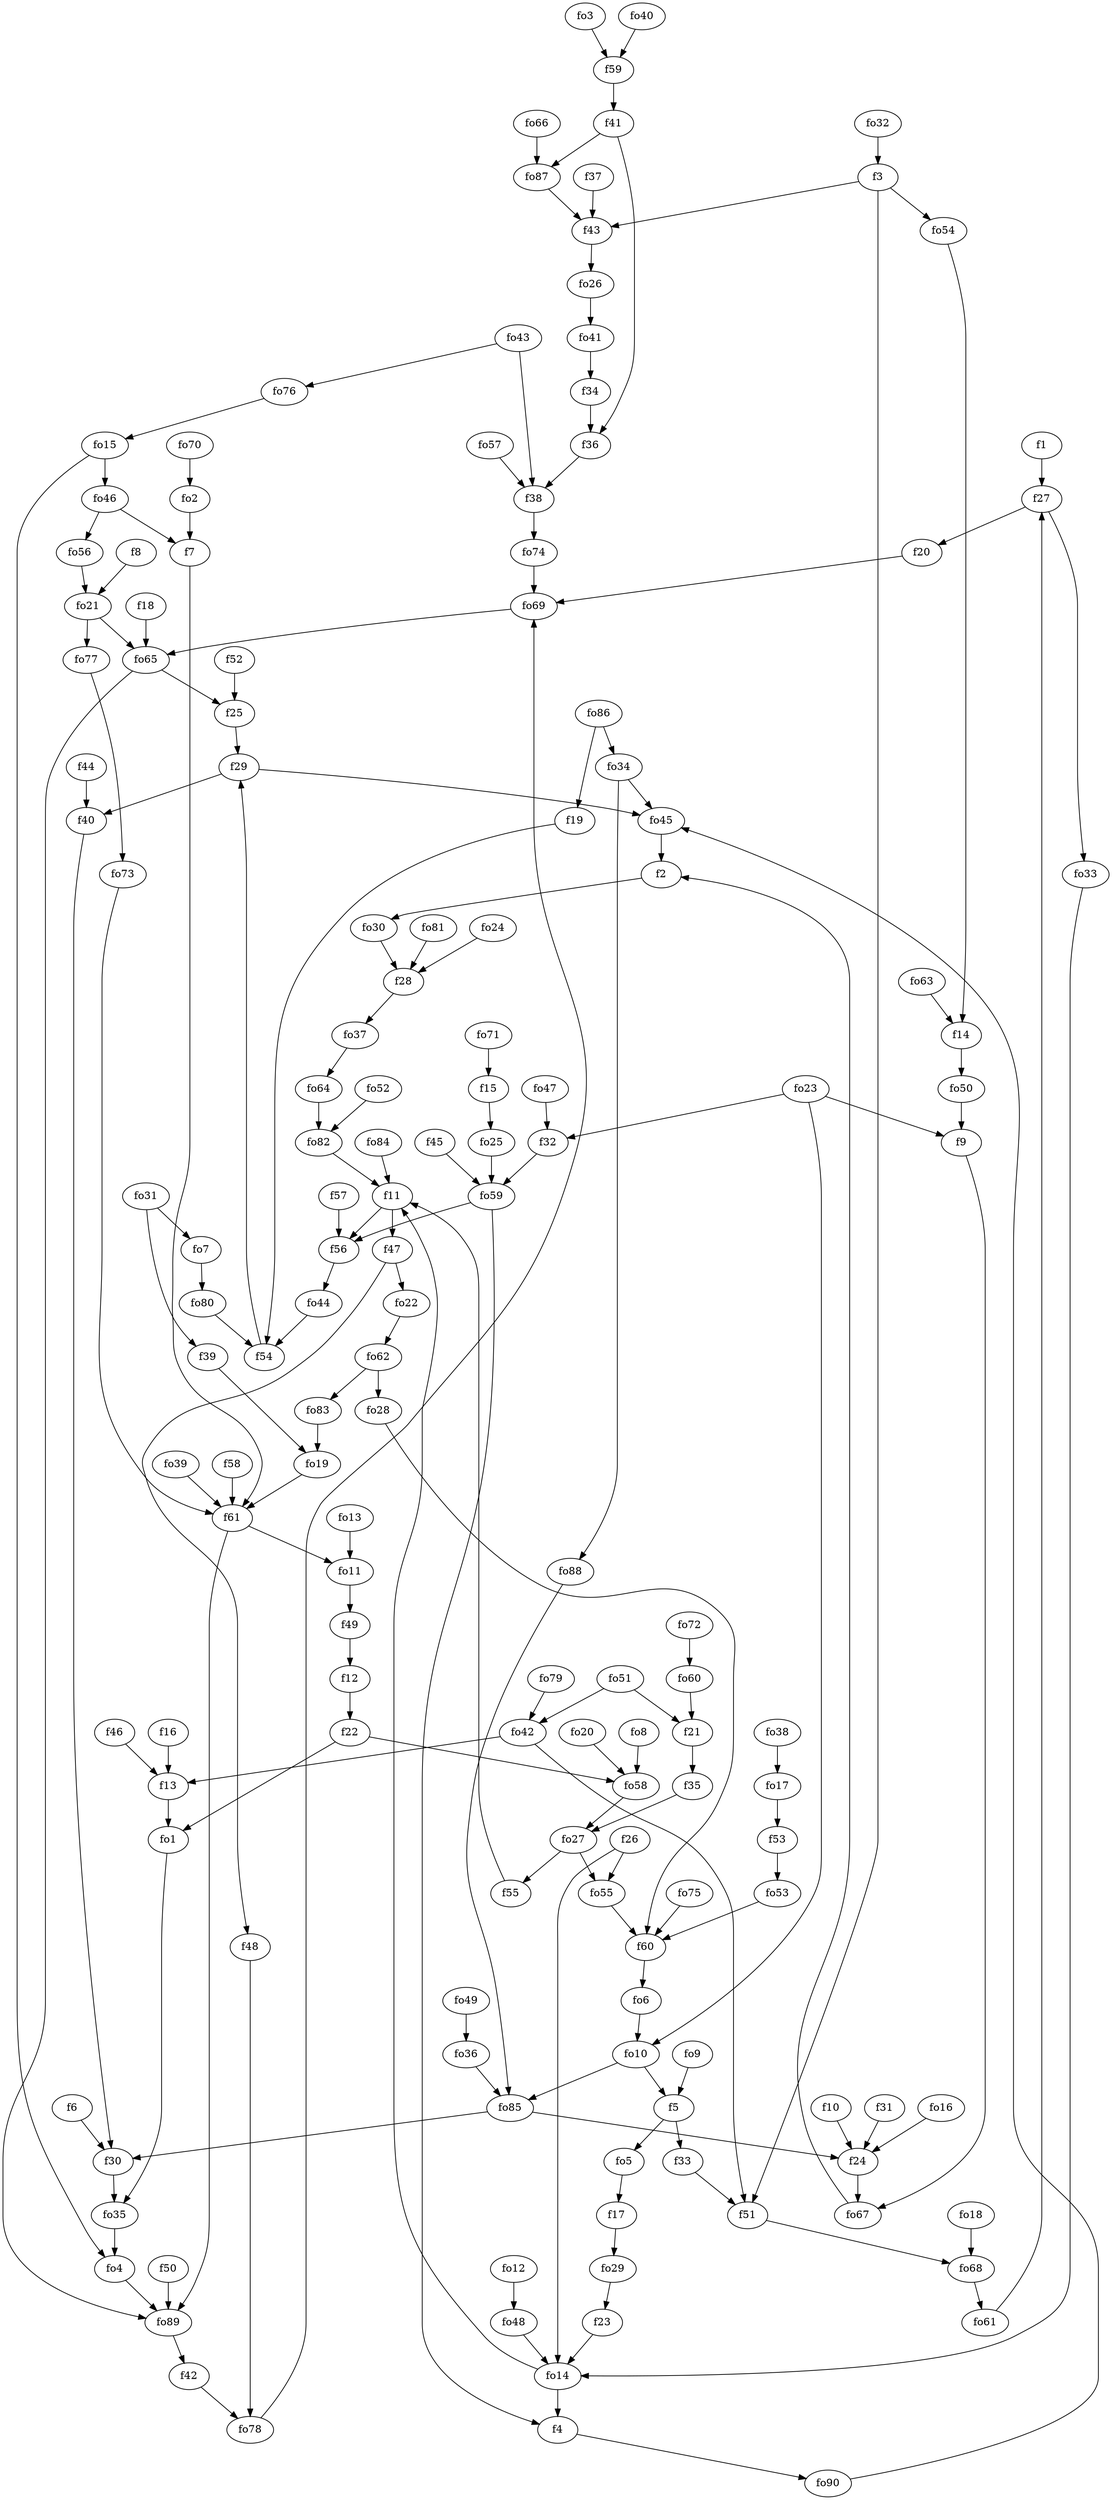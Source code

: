 strict digraph  {
f1;
f2;
f3;
f4;
f5;
f6;
f7;
f8;
f9;
f10;
f11;
f12;
f13;
f14;
f15;
f16;
f17;
f18;
f19;
f20;
f21;
f22;
f23;
f24;
f25;
f26;
f27;
f28;
f29;
f30;
f31;
f32;
f33;
f34;
f35;
f36;
f37;
f38;
f39;
f40;
f41;
f42;
f43;
f44;
f45;
f46;
f47;
f48;
f49;
f50;
f51;
f52;
f53;
f54;
f55;
f56;
f57;
f58;
f59;
f60;
f61;
fo1;
fo2;
fo3;
fo4;
fo5;
fo6;
fo7;
fo8;
fo9;
fo10;
fo11;
fo12;
fo13;
fo14;
fo15;
fo16;
fo17;
fo18;
fo19;
fo20;
fo21;
fo22;
fo23;
fo24;
fo25;
fo26;
fo27;
fo28;
fo29;
fo30;
fo31;
fo32;
fo33;
fo34;
fo35;
fo36;
fo37;
fo38;
fo39;
fo40;
fo41;
fo42;
fo43;
fo44;
fo45;
fo46;
fo47;
fo48;
fo49;
fo50;
fo51;
fo52;
fo53;
fo54;
fo55;
fo56;
fo57;
fo58;
fo59;
fo60;
fo61;
fo62;
fo63;
fo64;
fo65;
fo66;
fo67;
fo68;
fo69;
fo70;
fo71;
fo72;
fo73;
fo74;
fo75;
fo76;
fo77;
fo78;
fo79;
fo80;
fo81;
fo82;
fo83;
fo84;
fo85;
fo86;
fo87;
fo88;
fo89;
fo90;
f1 -> f27  [weight=2];
f2 -> fo30  [weight=2];
f3 -> fo54  [weight=2];
f3 -> f51  [weight=2];
f3 -> f43  [weight=2];
f4 -> fo90  [weight=2];
f5 -> fo5  [weight=2];
f5 -> f33  [weight=2];
f6 -> f30  [weight=2];
f7 -> f61  [weight=2];
f8 -> fo21  [weight=2];
f9 -> fo67  [weight=2];
f10 -> f24  [weight=2];
f11 -> f47  [weight=2];
f11 -> f56  [weight=2];
f12 -> f22  [weight=2];
f13 -> fo1  [weight=2];
f14 -> fo50  [weight=2];
f15 -> fo25  [weight=2];
f16 -> f13  [weight=2];
f17 -> fo29  [weight=2];
f18 -> fo65  [weight=2];
f19 -> f54  [weight=2];
f20 -> fo69  [weight=2];
f21 -> f35  [weight=2];
f22 -> fo58  [weight=2];
f22 -> fo1  [weight=2];
f23 -> fo14  [weight=2];
f24 -> fo67  [weight=2];
f25 -> f29  [weight=2];
f26 -> fo14  [weight=2];
f26 -> fo55  [weight=2];
f27 -> f20  [weight=2];
f27 -> fo33  [weight=2];
f28 -> fo37  [weight=2];
f29 -> f40  [weight=2];
f29 -> fo45  [weight=2];
f30 -> fo35  [weight=2];
f31 -> f24  [weight=2];
f32 -> fo59  [weight=2];
f33 -> f51  [weight=2];
f34 -> f36  [weight=2];
f35 -> fo27  [weight=2];
f36 -> f38  [weight=2];
f37 -> f43  [weight=2];
f38 -> fo74  [weight=2];
f39 -> fo19  [weight=2];
f40 -> f30  [weight=2];
f41 -> f36  [weight=2];
f41 -> fo87  [weight=2];
f42 -> fo78  [weight=2];
f43 -> fo26  [weight=2];
f44 -> f40  [weight=2];
f45 -> fo59  [weight=2];
f46 -> f13  [weight=2];
f47 -> f48  [weight=2];
f47 -> fo22  [weight=2];
f48 -> fo78  [weight=2];
f49 -> f12  [weight=2];
f50 -> fo89  [weight=2];
f51 -> fo68  [weight=2];
f52 -> f25  [weight=2];
f53 -> fo53  [weight=2];
f54 -> f29  [weight=2];
f55 -> f11  [weight=2];
f56 -> fo44  [weight=2];
f57 -> f56  [weight=2];
f58 -> f61  [weight=2];
f59 -> f41  [weight=2];
f60 -> fo6  [weight=2];
f61 -> fo89  [weight=2];
f61 -> fo11  [weight=2];
fo1 -> fo35  [weight=2];
fo2 -> f7  [weight=2];
fo3 -> f59  [weight=2];
fo4 -> fo89  [weight=2];
fo5 -> f17  [weight=2];
fo6 -> fo10  [weight=2];
fo7 -> fo80  [weight=2];
fo8 -> fo58  [weight=2];
fo9 -> f5  [weight=2];
fo10 -> fo85  [weight=2];
fo10 -> f5  [weight=2];
fo11 -> f49  [weight=2];
fo12 -> fo48  [weight=2];
fo13 -> fo11  [weight=2];
fo14 -> f4  [weight=2];
fo14 -> f11  [weight=2];
fo15 -> fo46  [weight=2];
fo15 -> fo4  [weight=2];
fo16 -> f24  [weight=2];
fo17 -> f53  [weight=2];
fo18 -> fo68  [weight=2];
fo19 -> f61  [weight=2];
fo20 -> fo58  [weight=2];
fo21 -> fo65  [weight=2];
fo21 -> fo77  [weight=2];
fo22 -> fo62  [weight=2];
fo23 -> f9  [weight=2];
fo23 -> f32  [weight=2];
fo23 -> fo10  [weight=2];
fo24 -> f28  [weight=2];
fo25 -> fo59  [weight=2];
fo26 -> fo41  [weight=2];
fo27 -> fo55  [weight=2];
fo27 -> f55  [weight=2];
fo28 -> f60  [weight=2];
fo29 -> f23  [weight=2];
fo30 -> f28  [weight=2];
fo31 -> f39  [weight=2];
fo31 -> fo7  [weight=2];
fo32 -> f3  [weight=2];
fo33 -> fo14  [weight=2];
fo34 -> fo88  [weight=2];
fo34 -> fo45  [weight=2];
fo35 -> fo4  [weight=2];
fo36 -> fo85  [weight=2];
fo37 -> fo64  [weight=2];
fo38 -> fo17  [weight=2];
fo39 -> f61  [weight=2];
fo40 -> f59  [weight=2];
fo41 -> f34  [weight=2];
fo42 -> f51  [weight=2];
fo42 -> f13  [weight=2];
fo43 -> fo76  [weight=2];
fo43 -> f38  [weight=2];
fo44 -> f54  [weight=2];
fo45 -> f2  [weight=2];
fo46 -> f7  [weight=2];
fo46 -> fo56  [weight=2];
fo47 -> f32  [weight=2];
fo48 -> fo14  [weight=2];
fo49 -> fo36  [weight=2];
fo50 -> f9  [weight=2];
fo51 -> f21  [weight=2];
fo51 -> fo42  [weight=2];
fo52 -> fo82  [weight=2];
fo53 -> f60  [weight=2];
fo54 -> f14  [weight=2];
fo55 -> f60  [weight=2];
fo56 -> fo21  [weight=2];
fo57 -> f38  [weight=2];
fo58 -> fo27  [weight=2];
fo59 -> f4  [weight=2];
fo59 -> f56  [weight=2];
fo60 -> f21  [weight=2];
fo61 -> f27  [weight=2];
fo62 -> fo28  [weight=2];
fo62 -> fo83  [weight=2];
fo63 -> f14  [weight=2];
fo64 -> fo82  [weight=2];
fo65 -> f25  [weight=2];
fo65 -> fo89  [weight=2];
fo66 -> fo87  [weight=2];
fo67 -> f2  [weight=2];
fo68 -> fo61  [weight=2];
fo69 -> fo65  [weight=2];
fo70 -> fo2  [weight=2];
fo71 -> f15  [weight=2];
fo72 -> fo60  [weight=2];
fo73 -> f61  [weight=2];
fo74 -> fo69  [weight=2];
fo75 -> f60  [weight=2];
fo76 -> fo15  [weight=2];
fo77 -> fo73  [weight=2];
fo78 -> fo69  [weight=2];
fo79 -> fo42  [weight=2];
fo80 -> f54  [weight=2];
fo81 -> f28  [weight=2];
fo82 -> f11  [weight=2];
fo83 -> fo19  [weight=2];
fo84 -> f11  [weight=2];
fo85 -> f30  [weight=2];
fo85 -> f24  [weight=2];
fo86 -> f19  [weight=2];
fo86 -> fo34  [weight=2];
fo87 -> f43  [weight=2];
fo88 -> fo85  [weight=2];
fo89 -> f42  [weight=2];
fo90 -> fo45  [weight=2];
}
